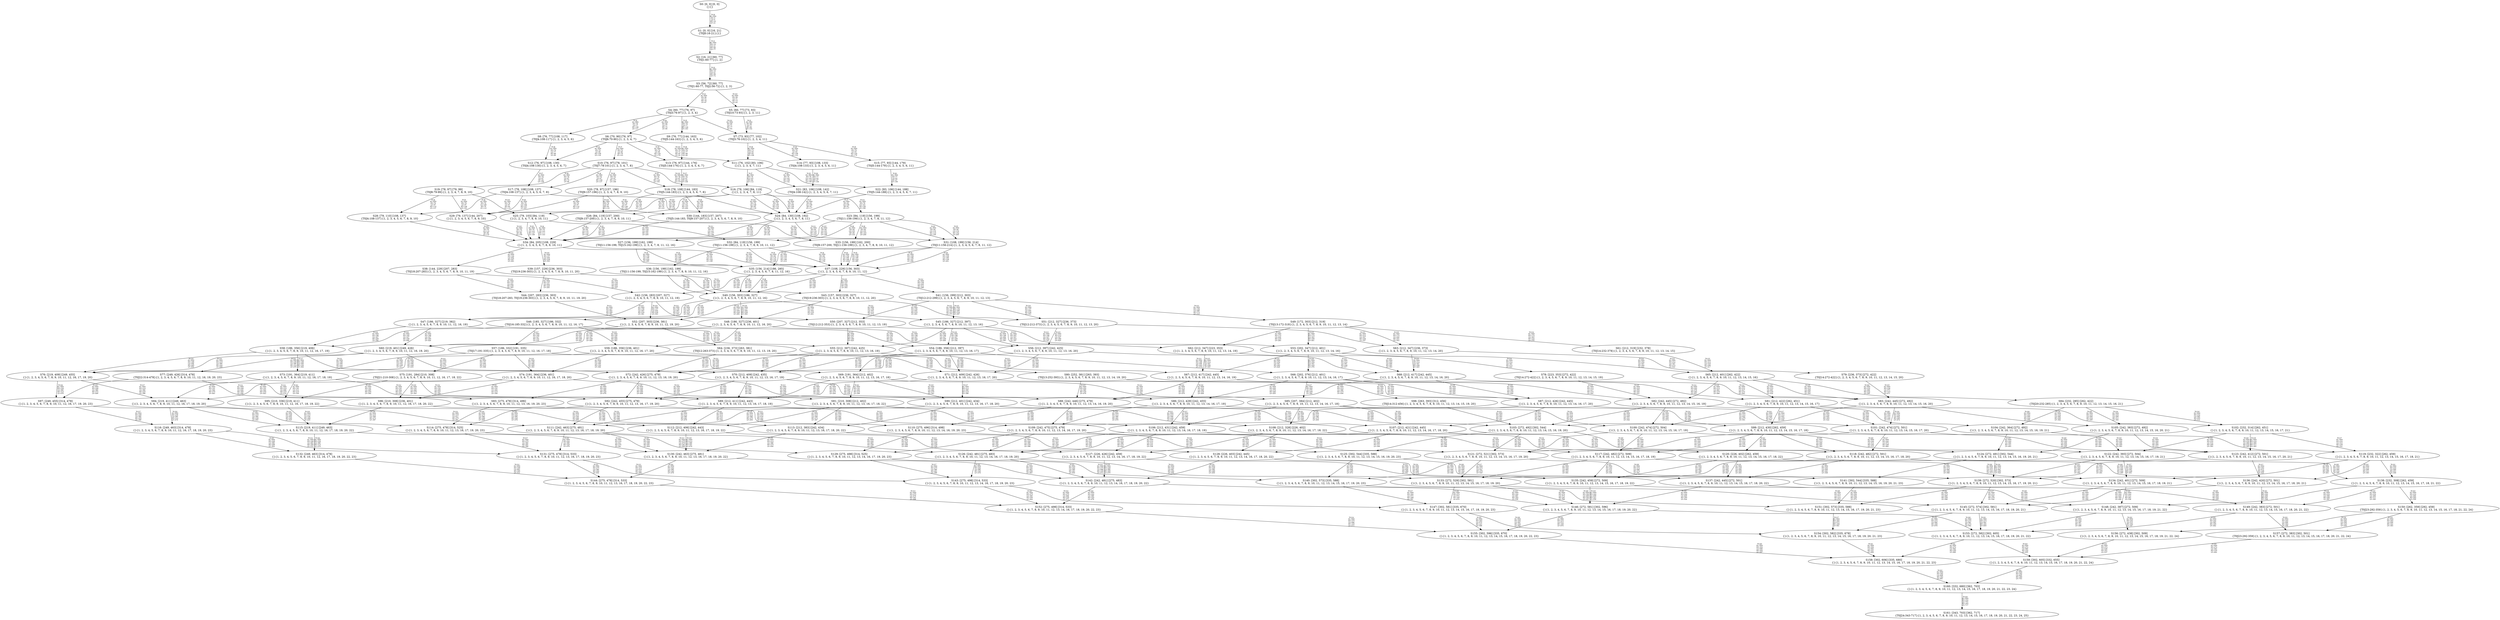 digraph {
	S0[label="S0: [0, 0] [0, 0] \n{}{}"];
	S1[label="S1: [0, 0] [16, 21] \n{T0J0:16-21}{1}"];
	S2[label="S2: [16, 21] [60, 77] \n{T0J1:60-77}{1, 2}"];
	S3[label="S3: [56, 72] [60, 77] \n{T0J1:60-77, T0J2:56-72}{1, 2, 3}"];
	S4[label="S4: [60, 77] [76, 97] \n{T0J3:76-97}{1, 2, 3, 4}"];
	S5[label="S5: [60, 77] [73, 93] \n{T0J10:73-93}{1, 2, 3, 11}"];
	S6[label="S6: [70, 90] [76, 97] \n{T0J6:70-90}{1, 2, 3, 4, 7}"];
	S7[label="S7: [73, 93] [77, 102] \n{T0J3:76-102}{1, 2, 3, 4, 11}"];
	S8[label="S8: [76, 77] [108, 117] \n{T0J4:108-117}{1, 2, 3, 4, 5, 6}"];
	S9[label="S9: [76, 77] [144, 163] \n{T0J5:144-163}{1, 2, 3, 4, 5, 6}"];
	S10[label="S10: [76, 97] [78, 101] \n{T0J7:78-101}{1, 2, 3, 4, 7, 8}"];
	S11[label="S11: [76, 102] [83, 106] \n{}{1, 2, 3, 4, 7, 11}"];
	S12[label="S12: [76, 97] [108, 130] \n{T0J4:108-130}{1, 2, 3, 4, 5, 6, 7}"];
	S13[label="S13: [76, 97] [144, 176] \n{T0J5:144-176}{1, 2, 3, 4, 5, 6, 7}"];
	S14[label="S14: [77, 93] [108, 133] \n{T0J4:108-133}{1, 2, 3, 4, 5, 6, 11}"];
	S15[label="S15: [77, 93] [144, 179] \n{T0J5:144-179}{1, 2, 3, 4, 5, 6, 11}"];
	S16[label="S16: [78, 106] [84, 119] \n{}{1, 2, 3, 4, 7, 8, 11}"];
	S17[label="S17: [78, 108] [108, 137] \n{T0J4:108-137}{1, 2, 3, 4, 5, 6, 7, 8}"];
	S18[label="S18: [78, 108] [144, 183] \n{T0J5:144-183}{1, 2, 3, 4, 5, 6, 7, 8}"];
	S19[label="S19: [78, 97] [79, 99] \n{T0J8:79-99}{1, 2, 3, 4, 7, 8, 9, 10}"];
	S20[label="S20: [78, 97] [157, 196] \n{T0J9:157-196}{1, 2, 3, 4, 7, 8, 9, 10}"];
	S21[label="S21: [83, 106] [108, 142] \n{T0J4:108-142}{1, 2, 3, 4, 5, 6, 7, 11}"];
	S22[label="S22: [83, 106] [144, 188] \n{T0J5:144-188}{1, 2, 3, 4, 5, 6, 7, 11}"];
	S23[label="S23: [84, 119] [156, 199] \n{T0J11:156-199}{1, 2, 3, 4, 7, 8, 11, 12}"];
	S24[label="S24: [84, 130] [108, 192] \n{}{1, 2, 3, 4, 5, 6, 7, 8, 11}"];
	S25[label="S25: [79, 103] [84, 119] \n{}{1, 2, 3, 4, 7, 8, 9, 10, 11}"];
	S26[label="S26: [84, 119] [157, 200] \n{T0J9:157-200}{1, 2, 3, 4, 7, 8, 9, 10, 11}"];
	S27[label="S27: [156, 199] [162, 199] \n{T0J11:156-199, T0J15:162-199}{1, 2, 3, 4, 7, 8, 11, 12, 16}"];
	S28[label="S28: [79, 110] [108, 137] \n{T0J4:108-137}{1, 2, 3, 4, 5, 6, 7, 8, 9, 10}"];
	S29[label="S29: [79, 137] [144, 207] \n{}{1, 2, 3, 4, 5, 6, 7, 8, 9, 10}"];
	S30[label="S30: [144, 183] [157, 207] \n{T0J5:144-183, T0J9:157-207}{1, 2, 3, 4, 5, 6, 7, 8, 9, 10}"];
	S31[label="S31: [108, 199] [156, 214] \n{T0J11:156-214}{1, 2, 3, 4, 5, 6, 7, 8, 11, 12}"];
	S32[label="S32: [84, 119] [156, 199] \n{T0J11:156-199}{1, 2, 3, 4, 7, 8, 9, 10, 11, 12}"];
	S33[label="S33: [156, 199] [162, 200] \n{T0J9:157-200, T0J11:156-199}{1, 2, 3, 4, 7, 8, 9, 10, 11, 12}"];
	S34[label="S34: [84, 205] [108, 229] \n{}{1, 2, 3, 4, 5, 6, 7, 8, 9, 10, 11}"];
	S35[label="S35: [156, 214] [186, 285] \n{}{1, 2, 3, 4, 5, 6, 7, 8, 11, 12, 16}"];
	S36[label="S36: [156, 199] [162, 199] \n{T0J11:156-199, T0J15:162-199}{1, 2, 3, 4, 7, 8, 9, 10, 11, 12, 16}"];
	S37[label="S37: [108, 229] [156, 303] \n{}{1, 2, 3, 4, 5, 6, 7, 8, 9, 10, 11, 12}"];
	S38[label="S38: [144, 229] [207, 283] \n{T0J18:207-283}{1, 2, 3, 4, 5, 6, 7, 8, 9, 10, 11, 19}"];
	S39[label="S39: [157, 229] [236, 303] \n{T0J19:236-303}{1, 2, 3, 4, 5, 6, 7, 8, 9, 10, 11, 20}"];
	S40[label="S40: [156, 303] [186, 327] \n{}{1, 2, 3, 4, 5, 6, 7, 8, 9, 10, 11, 12, 16}"];
	S41[label="S41: [156, 299] [212, 303] \n{T0J12:212-299}{1, 2, 3, 4, 5, 6, 7, 8, 9, 10, 11, 12, 13}"];
	S42[label="S42: [156, 283] [207, 327] \n{}{1, 2, 3, 4, 5, 6, 7, 8, 9, 10, 11, 12, 19}"];
	S43[label="S43: [157, 303] [236, 327] \n{T0J19:236-303}{1, 2, 3, 4, 5, 6, 7, 8, 9, 10, 11, 12, 20}"];
	S44[label="S44: [207, 283] [236, 303] \n{T0J18:207-283, T0J19:236-303}{1, 2, 3, 4, 5, 6, 7, 8, 9, 10, 11, 19, 20}"];
	S45[label="S45: [186, 327] [212, 397] \n{}{1, 2, 3, 4, 5, 6, 7, 8, 9, 10, 11, 12, 13, 16}"];
	S46[label="S46: [185, 327] [186, 332] \n{T0J16:185-332}{1, 2, 3, 4, 5, 6, 7, 8, 9, 10, 11, 12, 16, 17}"];
	S47[label="S47: [186, 327] [219, 382] \n{}{1, 2, 3, 4, 5, 6, 7, 8, 9, 10, 11, 12, 16, 19}"];
	S48[label="S48: [186, 327] [236, 401] \n{}{1, 2, 3, 4, 5, 6, 7, 8, 9, 10, 11, 12, 16, 20}"];
	S49[label="S49: [172, 303] [212, 319] \n{T0J13:172-319}{1, 2, 3, 4, 5, 6, 7, 8, 9, 10, 11, 12, 13, 14}"];
	S50[label="S50: [207, 327] [212, 353] \n{T0J12:212-353}{1, 2, 3, 4, 5, 6, 7, 8, 9, 10, 11, 12, 13, 19}"];
	S51[label="S51: [212, 327] [236, 373] \n{T0J12:212-373}{1, 2, 3, 4, 5, 6, 7, 8, 9, 10, 11, 12, 13, 20}"];
	S52[label="S52: [207, 303] [236, 381] \n{}{1, 2, 3, 4, 5, 6, 7, 8, 9, 10, 11, 12, 19, 20}"];
	S53[label="S53: [202, 347] [212, 401] \n{}{1, 2, 3, 4, 5, 6, 7, 8, 9, 10, 11, 12, 13, 14, 16}"];
	S54[label="S54: [186, 356] [212, 397] \n{}{1, 2, 3, 4, 5, 6, 7, 8, 9, 10, 11, 12, 13, 16, 17}"];
	S55[label="S55: [212, 397] [242, 425] \n{}{1, 2, 3, 4, 5, 6, 7, 8, 9, 10, 11, 12, 13, 16, 19}"];
	S56[label="S56: [212, 397] [242, 425] \n{}{1, 2, 3, 4, 5, 6, 7, 8, 9, 10, 11, 12, 13, 16, 20}"];
	S57[label="S57: [186, 332] [191, 335] \n{T0J17:191-335}{1, 2, 3, 4, 5, 6, 7, 8, 9, 10, 11, 12, 16, 17, 18}"];
	S58[label="S58: [186, 356] [219, 406] \n{}{1, 2, 3, 4, 5, 6, 7, 8, 9, 10, 11, 12, 16, 17, 19}"];
	S59[label="S59: [186, 356] [236, 401] \n{}{1, 2, 3, 4, 5, 6, 7, 8, 9, 10, 11, 12, 16, 17, 20}"];
	S60[label="S60: [219, 401] [249, 426] \n{}{1, 2, 3, 4, 5, 6, 7, 8, 9, 10, 11, 12, 16, 19, 20}"];
	S61[label="S61: [212, 319] [232, 378] \n{T0J14:232-378}{1, 2, 3, 4, 5, 6, 7, 8, 9, 10, 11, 12, 13, 14, 15}"];
	S62[label="S62: [212, 347] [223, 353] \n{}{1, 2, 3, 4, 5, 6, 7, 8, 9, 10, 11, 12, 13, 14, 19}"];
	S63[label="S63: [212, 347] [236, 373] \n{}{1, 2, 3, 4, 5, 6, 7, 8, 9, 10, 11, 12, 13, 14, 20}"];
	S64[label="S64: [236, 373] [263, 381] \n{T0J12:263-373}{1, 2, 3, 4, 5, 6, 7, 8, 9, 10, 11, 12, 13, 19, 20}"];
	S65[label="S65: [212, 401] [262, 422] \n{}{1, 2, 3, 4, 5, 6, 7, 8, 9, 10, 11, 12, 13, 14, 15, 16}"];
	S66[label="S66: [202, 376] [212, 401] \n{}{1, 2, 3, 4, 5, 6, 7, 8, 9, 10, 11, 12, 13, 14, 16, 17}"];
	S67[label="S67: [212, 417] [242, 445] \n{}{1, 2, 3, 4, 5, 6, 7, 8, 9, 10, 11, 12, 13, 14, 16, 19}"];
	S68[label="S68: [212, 417] [242, 445] \n{}{1, 2, 3, 4, 5, 6, 7, 8, 9, 10, 11, 12, 13, 14, 16, 20}"];
	S69[label="S69: [191, 364] [212, 402] \n{}{1, 2, 3, 4, 5, 6, 7, 8, 9, 10, 11, 12, 13, 16, 17, 18}"];
	S70[label="S70: [212, 409] [242, 435] \n{}{1, 2, 3, 4, 5, 6, 7, 8, 9, 10, 11, 12, 13, 16, 17, 19}"];
	S71[label="S71: [212, 409] [242, 426] \n{}{1, 2, 3, 4, 5, 6, 7, 8, 9, 10, 11, 12, 13, 16, 17, 20}"];
	S72[label="S72: [242, 426] [275, 479] \n{}{1, 2, 3, 4, 5, 6, 7, 8, 9, 10, 11, 12, 13, 16, 19, 20}"];
	S73[label="S73: [191, 364] [219, 411] \n{}{1, 2, 3, 4, 5, 6, 7, 8, 9, 10, 11, 12, 16, 17, 18, 19}"];
	S74[label="S74: [191, 364] [236, 401] \n{}{1, 2, 3, 4, 5, 6, 7, 8, 9, 10, 11, 12, 16, 17, 18, 20}"];
	S75[label="S75: [191, 284] [210, 308] \n{T0J21:210-308}{1, 2, 3, 4, 5, 6, 7, 8, 9, 10, 11, 12, 16, 17, 18, 22}"];
	S76[label="S76: [219, 409] [249, 455] \n{}{1, 2, 3, 4, 5, 6, 7, 8, 9, 10, 11, 12, 16, 17, 19, 20}"];
	S77[label="S77: [249, 426] [314, 478] \n{T0J22:314-478}{1, 2, 3, 4, 5, 6, 7, 8, 9, 10, 11, 12, 16, 19, 20, 23}"];
	S78[label="S78: [223, 353] [272, 422] \n{T0J14:272-422}{1, 2, 3, 4, 5, 6, 7, 8, 9, 10, 11, 12, 13, 14, 15, 19}"];
	S79[label="S79: [236, 373] [272, 422] \n{T0J14:272-422}{1, 2, 3, 4, 5, 6, 7, 8, 9, 10, 11, 12, 13, 14, 15, 20}"];
	S80[label="S80: [252, 381] [263, 393] \n{T0J13:252-393}{1, 2, 3, 4, 5, 6, 7, 8, 9, 10, 11, 12, 13, 14, 19, 20}"];
	S81[label="S81: [212, 422] [262, 451] \n{}{1, 2, 3, 4, 5, 6, 7, 8, 9, 10, 11, 12, 13, 14, 15, 16, 17}"];
	S82[label="S82: [242, 445] [272, 492] \n{}{1, 2, 3, 4, 5, 6, 7, 8, 9, 10, 11, 12, 13, 14, 15, 16, 19}"];
	S83[label="S83: [242, 445] [272, 492] \n{}{1, 2, 3, 4, 5, 6, 7, 8, 9, 10, 11, 12, 13, 14, 15, 16, 20}"];
	S84[label="S84: [232, 285] [262, 422] \n{T0J20:232-285}{1, 2, 3, 4, 5, 6, 7, 8, 9, 10, 11, 12, 13, 14, 15, 16, 21}"];
	S85[label="S85: [207, 384] [212, 402] \n{}{1, 2, 3, 4, 5, 6, 7, 8, 9, 10, 11, 12, 13, 14, 16, 17, 18}"];
	S86[label="S86: [212, 429] [242, 455] \n{}{1, 2, 3, 4, 5, 6, 7, 8, 9, 10, 11, 12, 13, 14, 16, 17, 19}"];
	S87[label="S87: [212, 426] [242, 445] \n{}{1, 2, 3, 4, 5, 6, 7, 8, 9, 10, 11, 12, 13, 14, 16, 17, 20}"];
	S88[label="S88: [242, 446] [275, 479] \n{}{1, 2, 3, 4, 5, 6, 7, 8, 9, 10, 11, 12, 13, 14, 16, 19, 20}"];
	S89[label="S89: [212, 411] [242, 443] \n{}{1, 2, 3, 4, 5, 6, 7, 8, 9, 10, 11, 12, 13, 16, 17, 18, 19}"];
	S90[label="S90: [212, 401] [242, 434] \n{}{1, 2, 3, 4, 5, 6, 7, 8, 9, 10, 11, 12, 13, 16, 17, 18, 20}"];
	S91[label="S91: [210, 308] [212, 402] \n{}{1, 2, 3, 4, 5, 6, 7, 8, 9, 10, 11, 12, 13, 16, 17, 18, 22}"];
	S92[label="S92: [242, 455] [275, 479] \n{}{1, 2, 3, 4, 5, 6, 7, 8, 9, 10, 11, 12, 13, 16, 17, 19, 20}"];
	S93[label="S93: [275, 478] [314, 496] \n{}{1, 2, 3, 4, 5, 6, 7, 8, 9, 10, 11, 12, 13, 16, 19, 20, 23}"];
	S94[label="S94: [219, 411] [249, 463] \n{}{1, 2, 3, 4, 5, 6, 7, 8, 9, 10, 11, 12, 16, 17, 18, 19, 20}"];
	S95[label="S95: [210, 336] [219, 411] \n{}{1, 2, 3, 4, 5, 6, 7, 8, 9, 10, 11, 12, 16, 17, 18, 19, 22}"];
	S96[label="S96: [210, 308] [236, 401] \n{}{1, 2, 3, 4, 5, 6, 7, 8, 9, 10, 11, 12, 16, 17, 18, 20, 22}"];
	S97[label="S97: [249, 455] [314, 478] \n{}{1, 2, 3, 4, 5, 6, 7, 8, 9, 10, 11, 12, 16, 17, 19, 20, 23}"];
	S98[label="S98: [263, 393] [312, 456] \n{T0J14:312-456}{1, 2, 3, 4, 5, 6, 7, 8, 9, 10, 11, 12, 13, 14, 15, 19, 20}"];
	S99[label="S99: [212, 430] [262, 459] \n{}{1, 2, 3, 4, 5, 6, 7, 8, 9, 10, 11, 12, 13, 14, 15, 16, 17, 18}"];
	S100[label="S100: [242, 474] [272, 504] \n{}{1, 2, 3, 4, 5, 6, 7, 8, 9, 10, 11, 12, 13, 14, 15, 16, 17, 19}"];
	S101[label="S101: [242, 474] [272, 501] \n{}{1, 2, 3, 4, 5, 6, 7, 8, 9, 10, 11, 12, 13, 14, 15, 16, 17, 20}"];
	S102[label="S102: [232, 314] [262, 451] \n{}{1, 2, 3, 4, 5, 6, 7, 8, 9, 10, 11, 12, 13, 14, 15, 16, 17, 21}"];
	S103[label="S103: [272, 492] [302, 544] \n{}{1, 2, 3, 4, 5, 6, 7, 8, 9, 10, 11, 12, 13, 14, 15, 16, 19, 20}"];
	S104[label="S104: [242, 364] [272, 492] \n{}{1, 2, 3, 4, 5, 6, 7, 8, 9, 10, 11, 12, 13, 14, 15, 16, 19, 21}"];
	S105[label="S105: [242, 383] [272, 492] \n{}{1, 2, 3, 4, 5, 6, 7, 8, 9, 10, 11, 12, 13, 14, 15, 16, 20, 21}"];
	S106[label="S106: [212, 431] [242, 459] \n{}{1, 2, 3, 4, 5, 6, 7, 8, 9, 10, 11, 12, 13, 14, 16, 17, 18, 19}"];
	S107[label="S107: [212, 421] [242, 445] \n{}{1, 2, 3, 4, 5, 6, 7, 8, 9, 10, 11, 12, 13, 14, 16, 17, 18, 20}"];
	S108[label="S108: [212, 328] [226, 402] \n{}{1, 2, 3, 4, 5, 6, 7, 8, 9, 10, 11, 12, 13, 14, 16, 17, 18, 22}"];
	S109[label="S109: [242, 475] [275, 479] \n{}{1, 2, 3, 4, 5, 6, 7, 8, 9, 10, 11, 12, 13, 14, 16, 17, 19, 20}"];
	S110[label="S110: [275, 496] [314, 498] \n{}{1, 2, 3, 4, 5, 6, 7, 8, 9, 10, 11, 12, 13, 14, 16, 19, 20, 23}"];
	S111[label="S111: [242, 463] [275, 481] \n{}{1, 2, 3, 4, 5, 6, 7, 8, 9, 10, 11, 12, 13, 16, 17, 18, 19, 20}"];
	S112[label="S112: [212, 406] [242, 443] \n{}{1, 2, 3, 4, 5, 6, 7, 8, 9, 10, 11, 12, 13, 16, 17, 18, 19, 22}"];
	S113[label="S113: [212, 383] [242, 434] \n{}{1, 2, 3, 4, 5, 6, 7, 8, 9, 10, 11, 12, 13, 16, 17, 18, 20, 22}"];
	S114[label="S114: [275, 478] [314, 525] \n{}{1, 2, 3, 4, 5, 6, 7, 8, 9, 10, 11, 12, 13, 16, 17, 19, 20, 23}"];
	S115[label="S115: [219, 411] [249, 463] \n{}{1, 2, 3, 4, 5, 6, 7, 8, 9, 10, 11, 12, 16, 17, 18, 19, 20, 22}"];
	S116[label="S116: [249, 463] [314, 478] \n{}{1, 2, 3, 4, 5, 6, 7, 8, 9, 10, 11, 12, 16, 17, 18, 19, 20, 23}"];
	S117[label="S117: [242, 482] [272, 509] \n{}{1, 2, 3, 4, 5, 6, 7, 8, 9, 10, 11, 12, 13, 14, 15, 16, 17, 18, 19}"];
	S118[label="S118: [242, 482] [272, 501] \n{}{1, 2, 3, 4, 5, 6, 7, 8, 9, 10, 11, 12, 13, 14, 15, 16, 17, 18, 20}"];
	S119[label="S119: [232, 322] [262, 459] \n{}{1, 2, 3, 4, 5, 6, 7, 8, 9, 10, 11, 12, 13, 14, 15, 16, 17, 18, 21}"];
	S120[label="S120: [226, 402] [262, 459] \n{}{1, 2, 3, 4, 5, 6, 7, 8, 9, 10, 11, 12, 13, 14, 15, 16, 17, 18, 22}"];
	S121[label="S121: [272, 521] [302, 573] \n{}{1, 2, 3, 4, 5, 6, 7, 8, 9, 10, 11, 12, 13, 14, 15, 16, 17, 19, 20}"];
	S122[label="S122: [242, 393] [272, 504] \n{}{1, 2, 3, 4, 5, 6, 7, 8, 9, 10, 11, 12, 13, 14, 15, 16, 17, 19, 21}"];
	S123[label="S123: [242, 412] [272, 501] \n{}{1, 2, 3, 4, 5, 6, 7, 8, 9, 10, 11, 12, 13, 14, 15, 16, 17, 20, 21}"];
	S124[label="S124: [272, 491] [302, 544] \n{}{1, 2, 3, 4, 5, 6, 7, 8, 9, 10, 11, 12, 13, 14, 15, 16, 19, 20, 21}"];
	S125[label="S125: [302, 544] [335, 588] \n{}{1, 2, 3, 4, 5, 6, 7, 8, 9, 10, 11, 12, 13, 14, 15, 16, 19, 20, 23}"];
	S126[label="S126: [242, 481] [275, 483] \n{}{1, 2, 3, 4, 5, 6, 7, 8, 9, 10, 11, 12, 13, 14, 16, 17, 18, 19, 20}"];
	S127[label="S127: [226, 426] [242, 459] \n{}{1, 2, 3, 4, 5, 6, 7, 8, 9, 10, 11, 12, 13, 14, 16, 17, 18, 19, 22}"];
	S128[label="S128: [226, 403] [242, 445] \n{}{1, 2, 3, 4, 5, 6, 7, 8, 9, 10, 11, 12, 13, 14, 16, 17, 18, 20, 22}"];
	S129[label="S129: [275, 498] [314, 525] \n{}{1, 2, 3, 4, 5, 6, 7, 8, 9, 10, 11, 12, 13, 14, 16, 17, 19, 20, 23}"];
	S130[label="S130: [242, 463] [275, 481] \n{}{1, 2, 3, 4, 5, 6, 7, 8, 9, 10, 11, 12, 13, 16, 17, 18, 19, 20, 22}"];
	S131[label="S131: [275, 478] [314, 533] \n{}{1, 2, 3, 4, 5, 6, 7, 8, 9, 10, 11, 12, 13, 16, 17, 18, 19, 20, 23}"];
	S132[label="S132: [249, 463] [314, 478] \n{}{1, 2, 3, 4, 5, 6, 7, 8, 9, 10, 11, 12, 16, 17, 18, 19, 20, 22, 23}"];
	S133[label="S133: [272, 529] [302, 581] \n{}{1, 2, 3, 4, 5, 6, 7, 8, 9, 10, 11, 12, 13, 14, 15, 16, 17, 18, 19, 20}"];
	S134[label="S134: [242, 401] [272, 509] \n{}{1, 2, 3, 4, 5, 6, 7, 8, 9, 10, 11, 12, 13, 14, 15, 16, 17, 18, 19, 21}"];
	S135[label="S135: [242, 459] [272, 509] \n{}{1, 2, 3, 4, 5, 6, 7, 8, 9, 10, 11, 12, 13, 14, 15, 16, 17, 18, 19, 22}"];
	S136[label="S136: [242, 420] [272, 501] \n{}{1, 2, 3, 4, 5, 6, 7, 8, 9, 10, 11, 12, 13, 14, 15, 16, 17, 18, 20, 21}"];
	S137[label="S137: [242, 445] [272, 501] \n{}{1, 2, 3, 4, 5, 6, 7, 8, 9, 10, 11, 12, 13, 14, 15, 16, 17, 18, 20, 22}"];
	S138[label="S138: [232, 308] [262, 459] \n{}{1, 2, 3, 4, 5, 6, 7, 8, 9, 10, 11, 12, 13, 14, 15, 16, 17, 18, 21, 22}"];
	S139[label="S139: [272, 520] [302, 573] \n{}{1, 2, 3, 4, 5, 6, 7, 8, 9, 10, 11, 12, 13, 14, 15, 16, 17, 19, 20, 21}"];
	S140[label="S140: [302, 573] [335, 588] \n{}{1, 2, 3, 4, 5, 6, 7, 8, 9, 10, 11, 12, 13, 14, 15, 16, 17, 19, 20, 23}"];
	S141[label="S141: [302, 544] [335, 588] \n{}{1, 2, 3, 4, 5, 6, 7, 8, 9, 10, 11, 12, 13, 14, 15, 16, 19, 20, 21, 23}"];
	S142[label="S142: [242, 481] [275, 483] \n{}{1, 2, 3, 4, 5, 6, 7, 8, 9, 10, 11, 12, 13, 14, 16, 17, 18, 19, 20, 22}"];
	S143[label="S143: [275, 498] [314, 533] \n{}{1, 2, 3, 4, 5, 6, 7, 8, 9, 10, 11, 12, 13, 14, 16, 17, 18, 19, 20, 23}"];
	S144[label="S144: [275, 478] [314, 533] \n{}{1, 2, 3, 4, 5, 6, 7, 8, 9, 10, 11, 12, 13, 16, 17, 18, 19, 20, 22, 23}"];
	S145[label="S145: [272, 574] [302, 581] \n{}{1, 2, 3, 4, 5, 6, 7, 8, 9, 10, 11, 12, 13, 14, 15, 16, 17, 18, 19, 20, 21}"];
	S146[label="S146: [272, 581] [302, 596] \n{}{1, 2, 3, 4, 5, 6, 7, 8, 9, 10, 11, 12, 13, 14, 15, 16, 17, 18, 19, 20, 22}"];
	S147[label="S147: [302, 581] [335, 670] \n{}{1, 2, 3, 4, 5, 6, 7, 8, 9, 10, 11, 12, 13, 14, 15, 16, 17, 18, 19, 20, 23}"];
	S148[label="S148: [242, 387] [272, 509] \n{}{1, 2, 3, 4, 5, 6, 7, 8, 9, 10, 11, 12, 13, 14, 15, 16, 17, 18, 19, 21, 22}"];
	S149[label="S149: [242, 383] [272, 501] \n{}{1, 2, 3, 4, 5, 6, 7, 8, 9, 10, 11, 12, 13, 14, 15, 16, 17, 18, 20, 21, 22}"];
	S150[label="S150: [262, 359] [292, 459] \n{T0J23:292-359}{1, 2, 3, 4, 5, 6, 7, 8, 9, 10, 11, 12, 13, 14, 15, 16, 17, 18, 21, 22, 24}"];
	S151[label="S151: [302, 573] [335, 588] \n{}{1, 2, 3, 4, 5, 6, 7, 8, 9, 10, 11, 12, 13, 14, 15, 16, 17, 19, 20, 21, 23}"];
	S152[label="S152: [275, 498] [314, 533] \n{}{1, 2, 3, 4, 5, 6, 7, 8, 9, 10, 11, 12, 13, 14, 16, 17, 18, 19, 20, 22, 23}"];
	S153[label="S153: [272, 582] [302, 605] \n{}{1, 2, 3, 4, 5, 6, 7, 8, 9, 10, 11, 12, 13, 14, 15, 16, 17, 18, 19, 20, 21, 22}"];
	S154[label="S154: [302, 582] [335, 678] \n{}{1, 2, 3, 4, 5, 6, 7, 8, 9, 10, 11, 12, 13, 14, 15, 16, 17, 18, 19, 20, 21, 23}"];
	S155[label="S155: [302, 596] [335, 670] \n{}{1, 2, 3, 4, 5, 6, 7, 8, 9, 10, 11, 12, 13, 14, 15, 16, 17, 18, 19, 20, 22, 23}"];
	S156[label="S156: [272, 438] [302, 509] \n{}{1, 2, 3, 4, 5, 6, 7, 8, 9, 10, 11, 12, 13, 14, 15, 16, 17, 18, 19, 21, 22, 24}"];
	S157[label="S157: [272, 383] [302, 501] \n{T0J23:292-359}{1, 2, 3, 4, 5, 6, 7, 8, 9, 10, 11, 12, 13, 14, 15, 16, 17, 18, 20, 21, 22, 24}"];
	S158[label="S158: [302, 606] [335, 680] \n{}{1, 2, 3, 4, 5, 6, 7, 8, 9, 10, 11, 12, 13, 14, 15, 16, 17, 18, 19, 20, 21, 22, 23}"];
	S159[label="S159: [302, 605] [332, 655] \n{}{1, 2, 3, 4, 5, 6, 7, 8, 9, 10, 11, 12, 13, 14, 15, 16, 17, 18, 19, 20, 21, 22, 24}"];
	S160[label="S160: [332, 680] [362, 703] \n{}{1, 2, 3, 4, 5, 6, 7, 8, 9, 10, 11, 12, 13, 14, 15, 16, 17, 18, 19, 20, 21, 22, 23, 24}"];
	S161[label="S161: [343, 703] [362, 717] \n{T0J24:343-717}{1, 2, 3, 4, 5, 6, 7, 8, 9, 10, 11, 12, 13, 14, 15, 16, 17, 18, 19, 20, 21, 22, 23, 24, 25}"];
	S0 -> S1[label="T0 J0\nDL=850\nES=0\nLS=0\nEF=16\nLF=21",fontsize=8];
	S1 -> S2[label="T0 J1\nDL=850\nES=16\nLS=21\nEF=60\nLF=77",fontsize=8];
	S2 -> S3[label="T0 J2\nDL=850\nES=16\nLS=21\nEF=56\nLF=72",fontsize=8];
	S3 -> S4[label="T0 J3\nDL=850\nES=56\nLS=72\nEF=76\nLF=97",fontsize=8];
	S3 -> S5[label="T0 J10\nDL=850\nES=56\nLS=71\nEF=73\nLF=93",fontsize=8];
	S4 -> S8[label="T0 J4\nDL=850\nES=76\nLS=77\nEF=108\nLF=117",fontsize=8];
	S4 -> S9[label="T0 J5\nDL=850\nES=76\nLS=77\nEF=144\nLF=163",fontsize=8];
	S4 -> S6[label="T0 J6\nDL=850\nES=60\nLS=77\nEF=70\nLF=90",fontsize=8];
	S4 -> S7[label="T0 J10\nDL=850\nES=60\nLS=71\nEF=77\nLF=93",fontsize=8];
	S5 -> S7[label="T0 J3\nDL=850\nES=60\nLS=77\nEF=80\nLF=102",fontsize=8];
	S6 -> S12[label="T0 J4\nDL=850\nES=76\nLS=90\nEF=108\nLF=130",fontsize=8];
	S6 -> S13[label="T0 J5\nDL=850\nES=76\nLS=90\nEF=144\nLF=176",fontsize=8];
	S6 -> S10[label="T0 J7\nDL=850\nES=70\nLS=90\nEF=78\nLF=101",fontsize=8];
	S6 -> S11[label="T0 J10\nDL=850\nES=70\nLS=71\nEF=87\nLF=93",fontsize=8];
	S7 -> S14[label="T0 J4\nDL=850\nES=76\nLS=93\nEF=108\nLF=133",fontsize=8];
	S7 -> S15[label="T0 J5\nDL=850\nES=76\nLS=93\nEF=144\nLF=179",fontsize=8];
	S7 -> S11[label="T0 J6\nDL=850\nES=73\nLS=93\nEF=83\nLF=106",fontsize=8];
	S8 -> S12[label="T0 J6\nDL=850\nES=76\nLS=77\nEF=86\nLF=90",fontsize=8];
	S9 -> S13[label="T0 J6\nDL=850\nES=76\nLS=77\nEF=86\nLF=90",fontsize=8];
	S10 -> S17[label="T0 J4\nDL=850\nES=76\nLS=97\nEF=108\nLF=137",fontsize=8];
	S10 -> S18[label="T0 J5\nDL=850\nES=76\nLS=97\nEF=144\nLF=183",fontsize=8];
	S10 -> S19[label="T0 J8\nDL=850\nES=78\nLS=97\nEF=79\nLF=99",fontsize=8];
	S10 -> S20[label="T0 J9\nDL=850\nES=78\nLS=97\nEF=157\nLF=196",fontsize=8];
	S10 -> S16[label="T0 J10\nDL=850\nES=76\nLS=97\nEF=93\nLF=119",fontsize=8];
	S11 -> S21[label="T0 J4\nDL=850\nES=76\nLS=102\nEF=108\nLF=142",fontsize=8];
	S11 -> S22[label="T0 J5\nDL=850\nES=76\nLS=102\nEF=144\nLF=188",fontsize=8];
	S11 -> S16[label="T0 J7\nDL=850\nES=76\nLS=101\nEF=84\nLF=112",fontsize=8];
	S12 -> S17[label="T0 J7\nDL=850\nES=76\nLS=97\nEF=84\nLF=108",fontsize=8];
	S13 -> S18[label="T0 J7\nDL=850\nES=76\nLS=97\nEF=84\nLF=108",fontsize=8];
	S14 -> S21[label="T0 J6\nDL=850\nES=77\nLS=93\nEF=87\nLF=106",fontsize=8];
	S15 -> S22[label="T0 J6\nDL=850\nES=77\nLS=93\nEF=87\nLF=106",fontsize=8];
	S16 -> S24[label="T0 J4\nDL=850\nES=78\nLS=106\nEF=110\nLF=146",fontsize=8];
	S16 -> S24[label="T0 J5\nDL=850\nES=78\nLS=106\nEF=146\nLF=192",fontsize=8];
	S16 -> S25[label="T0 J8\nDL=850\nES=78\nLS=101\nEF=79\nLF=103",fontsize=8];
	S16 -> S26[label="T0 J9\nDL=850\nES=78\nLS=101\nEF=157\nLF=200",fontsize=8];
	S16 -> S23[label="T0 J11\nDL=850\nES=78\nLS=101\nEF=156\nLF=199",fontsize=8];
	S17 -> S28[label="T0 J8\nDL=850\nES=78\nLS=108\nEF=79\nLF=110",fontsize=8];
	S17 -> S29[label="T0 J9\nDL=850\nES=78\nLS=108\nEF=157\nLF=207",fontsize=8];
	S17 -> S24[label="T0 J10\nDL=850\nES=78\nLS=108\nEF=95\nLF=130",fontsize=8];
	S18 -> S29[label="T0 J8\nDL=850\nES=78\nLS=108\nEF=79\nLF=110",fontsize=8];
	S18 -> S30[label="T0 J9\nDL=850\nES=78\nLS=108\nEF=157\nLF=207",fontsize=8];
	S18 -> S24[label="T0 J10\nDL=850\nES=78\nLS=108\nEF=95\nLF=130",fontsize=8];
	S19 -> S28[label="T0 J4\nDL=850\nES=78\nLS=97\nEF=110\nLF=137",fontsize=8];
	S19 -> S29[label="T0 J5\nDL=850\nES=78\nLS=97\nEF=146\nLF=183",fontsize=8];
	S19 -> S25[label="T0 J10\nDL=850\nES=78\nLS=97\nEF=95\nLF=119",fontsize=8];
	S20 -> S29[label="T0 J4\nDL=850\nES=78\nLS=97\nEF=110\nLF=137",fontsize=8];
	S20 -> S30[label="T0 J5\nDL=850\nES=78\nLS=97\nEF=146\nLF=183",fontsize=8];
	S20 -> S26[label="T0 J10\nDL=850\nES=78\nLS=97\nEF=95\nLF=119",fontsize=8];
	S21 -> S24[label="T0 J7\nDL=850\nES=83\nLS=106\nEF=91\nLF=117",fontsize=8];
	S22 -> S24[label="T0 J7\nDL=850\nES=83\nLS=106\nEF=91\nLF=117",fontsize=8];
	S23 -> S31[label="T0 J4\nDL=850\nES=84\nLS=119\nEF=116\nLF=159",fontsize=8];
	S23 -> S31[label="T0 J5\nDL=850\nES=84\nLS=119\nEF=152\nLF=205",fontsize=8];
	S23 -> S32[label="T0 J8\nDL=850\nES=84\nLS=101\nEF=85\nLF=103",fontsize=8];
	S23 -> S33[label="T0 J9\nDL=850\nES=84\nLS=101\nEF=163\nLF=200",fontsize=8];
	S23 -> S27[label="T0 J15\nDL=850\nES=84\nLS=101\nEF=162\nLF=199",fontsize=8];
	S24 -> S34[label="T0 J8\nDL=850\nES=84\nLS=130\nEF=85\nLF=132",fontsize=8];
	S24 -> S34[label="T0 J9\nDL=850\nES=84\nLS=130\nEF=163\nLF=229",fontsize=8];
	S24 -> S31[label="T0 J11\nDL=850\nES=84\nLS=116\nEF=162\nLF=214",fontsize=8];
	S25 -> S34[label="T0 J4\nDL=850\nES=79\nLS=103\nEF=111\nLF=143",fontsize=8];
	S25 -> S34[label="T0 J5\nDL=850\nES=79\nLS=103\nEF=147\nLF=189",fontsize=8];
	S25 -> S32[label="T0 J11\nDL=850\nES=79\nLS=101\nEF=157\nLF=199",fontsize=8];
	S26 -> S34[label="T0 J4\nDL=850\nES=84\nLS=119\nEF=116\nLF=159",fontsize=8];
	S26 -> S34[label="T0 J5\nDL=850\nES=84\nLS=119\nEF=152\nLF=205",fontsize=8];
	S26 -> S33[label="T0 J11\nDL=850\nES=84\nLS=101\nEF=162\nLF=199",fontsize=8];
	S27 -> S35[label="T0 J4\nDL=850\nES=156\nLS=199\nEF=188\nLF=239",fontsize=8];
	S27 -> S35[label="T0 J5\nDL=850\nES=156\nLS=199\nEF=224\nLF=285",fontsize=8];
	S28 -> S34[label="T0 J10\nDL=850\nES=79\nLS=110\nEF=96\nLF=132",fontsize=8];
	S29 -> S34[label="T0 J10\nDL=850\nES=79\nLS=137\nEF=96\nLF=159",fontsize=8];
	S30 -> S34[label="T0 J10\nDL=850\nES=144\nLS=183\nEF=161\nLF=205",fontsize=8];
	S31 -> S37[label="T0 J8\nDL=850\nES=108\nLS=199\nEF=109\nLF=201",fontsize=8];
	S31 -> S37[label="T0 J9\nDL=850\nES=108\nLS=199\nEF=187\nLF=298",fontsize=8];
	S31 -> S35[label="T0 J15\nDL=850\nES=108\nLS=116\nEF=186\nLF=214",fontsize=8];
	S32 -> S37[label="T0 J4\nDL=850\nES=84\nLS=119\nEF=116\nLF=159",fontsize=8];
	S32 -> S37[label="T0 J5\nDL=850\nES=84\nLS=119\nEF=152\nLF=205",fontsize=8];
	S32 -> S36[label="T0 J15\nDL=850\nES=84\nLS=101\nEF=162\nLF=199",fontsize=8];
	S33 -> S37[label="T0 J4\nDL=850\nES=156\nLS=199\nEF=188\nLF=239",fontsize=8];
	S33 -> S37[label="T0 J5\nDL=850\nES=156\nLS=199\nEF=224\nLF=285",fontsize=8];
	S34 -> S37[label="T0 J11\nDL=850\nES=84\nLS=205\nEF=162\nLF=303",fontsize=8];
	S34 -> S38[label="T0 J18\nDL=850\nES=144\nLS=204\nEF=207\nLF=283",fontsize=8];
	S34 -> S39[label="T0 J19\nDL=850\nES=157\nLS=204\nEF=236\nLF=303",fontsize=8];
	S35 -> S40[label="T0 J8\nDL=850\nES=156\nLS=214\nEF=157\nLF=216",fontsize=8];
	S35 -> S40[label="T0 J9\nDL=850\nES=156\nLS=214\nEF=235\nLF=313",fontsize=8];
	S36 -> S40[label="T0 J4\nDL=850\nES=156\nLS=199\nEF=188\nLF=239",fontsize=8];
	S36 -> S40[label="T0 J5\nDL=850\nES=156\nLS=199\nEF=224\nLF=285",fontsize=8];
	S37 -> S41[label="T0 J12\nDL=850\nES=156\nLS=229\nEF=212\nLF=299",fontsize=8];
	S37 -> S40[label="T0 J15\nDL=850\nES=108\nLS=229\nEF=186\nLF=327",fontsize=8];
	S37 -> S42[label="T0 J18\nDL=850\nES=144\nLS=204\nEF=207\nLF=283",fontsize=8];
	S37 -> S43[label="T0 J19\nDL=850\nES=157\nLS=204\nEF=236\nLF=303",fontsize=8];
	S38 -> S42[label="T0 J11\nDL=850\nES=144\nLS=229\nEF=222\nLF=327",fontsize=8];
	S38 -> S44[label="T0 J19\nDL=850\nES=157\nLS=204\nEF=236\nLF=303",fontsize=8];
	S39 -> S43[label="T0 J11\nDL=850\nES=157\nLS=229\nEF=235\nLF=327",fontsize=8];
	S39 -> S44[label="T0 J18\nDL=850\nES=157\nLS=204\nEF=220\nLF=283",fontsize=8];
	S40 -> S45[label="T0 J12\nDL=850\nES=156\nLS=303\nEF=212\nLF=373",fontsize=8];
	S40 -> S46[label="T0 J16\nDL=850\nES=162\nLS=303\nEF=185\nLF=332",fontsize=8];
	S40 -> S47[label="T0 J18\nDL=850\nES=156\nLS=303\nEF=219\nLF=382",fontsize=8];
	S40 -> S48[label="T0 J19\nDL=850\nES=157\nLS=284\nEF=236\nLF=383",fontsize=8];
	S41 -> S49[label="T0 J13\nDL=850\nES=156\nLS=299\nEF=172\nLF=319",fontsize=8];
	S41 -> S45[label="T0 J15\nDL=850\nES=156\nLS=299\nEF=234\nLF=397",fontsize=8];
	S41 -> S50[label="T0 J18\nDL=850\nES=156\nLS=204\nEF=219\nLF=283",fontsize=8];
	S41 -> S51[label="T0 J19\nDL=850\nES=157\nLS=204\nEF=236\nLF=303",fontsize=8];
	S42 -> S50[label="T0 J12\nDL=850\nES=156\nLS=283\nEF=212\nLF=353",fontsize=8];
	S42 -> S47[label="T0 J15\nDL=850\nES=156\nLS=283\nEF=234\nLF=381",fontsize=8];
	S42 -> S52[label="T0 J19\nDL=850\nES=157\nLS=204\nEF=236\nLF=303",fontsize=8];
	S43 -> S51[label="T0 J12\nDL=850\nES=157\nLS=303\nEF=213\nLF=373",fontsize=8];
	S43 -> S48[label="T0 J15\nDL=850\nES=157\nLS=303\nEF=235\nLF=401",fontsize=8];
	S43 -> S52[label="T0 J18\nDL=850\nES=157\nLS=204\nEF=220\nLF=283",fontsize=8];
	S44 -> S52[label="T0 J11\nDL=850\nES=207\nLS=283\nEF=285\nLF=381",fontsize=8];
	S45 -> S53[label="T0 J13\nDL=850\nES=186\nLS=327\nEF=202\nLF=347",fontsize=8];
	S45 -> S54[label="T0 J16\nDL=850\nES=186\nLS=327\nEF=209\nLF=356",fontsize=8];
	S45 -> S55[label="T0 J18\nDL=850\nES=186\nLS=327\nEF=249\nLF=406",fontsize=8];
	S45 -> S56[label="T0 J19\nDL=850\nES=186\nLS=284\nEF=265\nLF=383",fontsize=8];
	S46 -> S54[label="T0 J12\nDL=850\nES=185\nLS=327\nEF=241\nLF=397",fontsize=8];
	S46 -> S57[label="T0 J17\nDL=850\nES=185\nLS=327\nEF=191\nLF=335",fontsize=8];
	S46 -> S58[label="T0 J18\nDL=850\nES=185\nLS=327\nEF=248\nLF=406",fontsize=8];
	S46 -> S59[label="T0 J19\nDL=850\nES=185\nLS=284\nEF=264\nLF=383",fontsize=8];
	S47 -> S55[label="T0 J12\nDL=850\nES=186\nLS=327\nEF=242\nLF=397",fontsize=8];
	S47 -> S58[label="T0 J16\nDL=850\nES=186\nLS=327\nEF=209\nLF=356",fontsize=8];
	S47 -> S60[label="T0 J19\nDL=850\nES=186\nLS=327\nEF=265\nLF=426",fontsize=8];
	S48 -> S56[label="T0 J12\nDL=850\nES=186\nLS=327\nEF=242\nLF=397",fontsize=8];
	S48 -> S59[label="T0 J16\nDL=850\nES=186\nLS=327\nEF=209\nLF=356",fontsize=8];
	S48 -> S60[label="T0 J18\nDL=850\nES=186\nLS=327\nEF=249\nLF=406",fontsize=8];
	S49 -> S61[label="T0 J14\nDL=850\nES=172\nLS=303\nEF=232\nLF=378",fontsize=8];
	S49 -> S53[label="T0 J15\nDL=850\nES=172\nLS=303\nEF=250\nLF=401",fontsize=8];
	S49 -> S62[label="T0 J18\nDL=850\nES=172\nLS=204\nEF=235\nLF=283",fontsize=8];
	S49 -> S63[label="T0 J19\nDL=850\nES=172\nLS=204\nEF=251\nLF=303",fontsize=8];
	S50 -> S62[label="T0 J13\nDL=850\nES=207\nLS=327\nEF=223\nLF=347",fontsize=8];
	S50 -> S55[label="T0 J15\nDL=850\nES=207\nLS=327\nEF=285\nLF=425",fontsize=8];
	S51 -> S63[label="T0 J13\nDL=850\nES=212\nLS=327\nEF=228\nLF=347",fontsize=8];
	S51 -> S56[label="T0 J15\nDL=850\nES=212\nLS=327\nEF=290\nLF=425",fontsize=8];
	S52 -> S64[label="T0 J12\nDL=850\nES=207\nLS=303\nEF=263\nLF=373",fontsize=8];
	S52 -> S60[label="T0 J15\nDL=850\nES=207\nLS=303\nEF=285\nLF=401",fontsize=8];
	S53 -> S65[label="T0 J14\nDL=850\nES=202\nLS=347\nEF=262\nLF=422",fontsize=8];
	S53 -> S66[label="T0 J16\nDL=850\nES=202\nLS=347\nEF=225\nLF=376",fontsize=8];
	S53 -> S67[label="T0 J18\nDL=850\nES=202\nLS=347\nEF=265\nLF=426",fontsize=8];
	S53 -> S68[label="T0 J19\nDL=850\nES=202\nLS=284\nEF=281\nLF=383",fontsize=8];
	S54 -> S66[label="T0 J13\nDL=850\nES=186\nLS=356\nEF=202\nLF=376",fontsize=8];
	S54 -> S69[label="T0 J17\nDL=850\nES=186\nLS=356\nEF=192\nLF=364",fontsize=8];
	S54 -> S70[label="T0 J18\nDL=850\nES=186\nLS=356\nEF=249\nLF=435",fontsize=8];
	S54 -> S71[label="T0 J19\nDL=850\nES=186\nLS=284\nEF=265\nLF=383",fontsize=8];
	S55 -> S67[label="T0 J13\nDL=850\nES=212\nLS=397\nEF=228\nLF=417",fontsize=8];
	S55 -> S70[label="T0 J16\nDL=850\nES=212\nLS=380\nEF=235\nLF=409",fontsize=8];
	S55 -> S72[label="T0 J19\nDL=850\nES=212\nLS=380\nEF=291\nLF=479",fontsize=8];
	S56 -> S68[label="T0 J13\nDL=850\nES=212\nLS=397\nEF=228\nLF=417",fontsize=8];
	S56 -> S71[label="T0 J16\nDL=850\nES=212\nLS=380\nEF=235\nLF=409",fontsize=8];
	S56 -> S72[label="T0 J18\nDL=850\nES=212\nLS=380\nEF=275\nLF=459",fontsize=8];
	S57 -> S69[label="T0 J12\nDL=850\nES=186\nLS=332\nEF=242\nLF=402",fontsize=8];
	S57 -> S73[label="T0 J18\nDL=850\nES=186\nLS=332\nEF=249\nLF=411",fontsize=8];
	S57 -> S74[label="T0 J19\nDL=850\nES=186\nLS=284\nEF=265\nLF=383",fontsize=8];
	S57 -> S75[label="T0 J21\nDL=850\nES=191\nLS=284\nEF=210\nLF=308",fontsize=8];
	S58 -> S70[label="T0 J12\nDL=850\nES=186\nLS=356\nEF=242\nLF=426",fontsize=8];
	S58 -> S73[label="T0 J17\nDL=850\nES=186\nLS=356\nEF=192\nLF=364",fontsize=8];
	S58 -> S76[label="T0 J19\nDL=850\nES=186\nLS=356\nEF=265\nLF=455",fontsize=8];
	S59 -> S71[label="T0 J12\nDL=850\nES=186\nLS=356\nEF=242\nLF=426",fontsize=8];
	S59 -> S74[label="T0 J17\nDL=850\nES=186\nLS=356\nEF=192\nLF=364",fontsize=8];
	S59 -> S76[label="T0 J18\nDL=850\nES=186\nLS=356\nEF=249\nLF=435",fontsize=8];
	S60 -> S72[label="T0 J12\nDL=850\nES=219\nLS=401\nEF=275\nLF=471",fontsize=8];
	S60 -> S76[label="T0 J16\nDL=850\nES=219\nLS=380\nEF=242\nLF=409",fontsize=8];
	S60 -> S77[label="T0 J22\nDL=850\nES=236\nLS=380\nEF=314\nLF=478",fontsize=8];
	S61 -> S65[label="T0 J15\nDL=850\nES=212\nLS=319\nEF=290\nLF=417",fontsize=8];
	S62 -> S78[label="T0 J14\nDL=850\nES=212\nLS=347\nEF=272\nLF=422",fontsize=8];
	S62 -> S67[label="T0 J15\nDL=850\nES=212\nLS=347\nEF=290\nLF=445",fontsize=8];
	S63 -> S79[label="T0 J14\nDL=850\nES=212\nLS=347\nEF=272\nLF=422",fontsize=8];
	S63 -> S68[label="T0 J15\nDL=850\nES=212\nLS=347\nEF=290\nLF=445",fontsize=8];
	S64 -> S80[label="T0 J13\nDL=850\nES=236\nLS=373\nEF=252\nLF=393",fontsize=8];
	S64 -> S72[label="T0 J15\nDL=850\nES=236\nLS=373\nEF=314\nLF=471",fontsize=8];
	S65 -> S81[label="T0 J16\nDL=850\nES=212\nLS=401\nEF=235\nLF=430",fontsize=8];
	S65 -> S82[label="T0 J18\nDL=850\nES=212\nLS=401\nEF=275\nLF=480",fontsize=8];
	S65 -> S83[label="T0 J19\nDL=850\nES=212\nLS=284\nEF=291\nLF=383",fontsize=8];
	S65 -> S84[label="T0 J20\nDL=850\nES=232\nLS=284\nEF=232\nLF=285",fontsize=8];
	S66 -> S81[label="T0 J14\nDL=850\nES=202\nLS=376\nEF=262\nLF=451",fontsize=8];
	S66 -> S85[label="T0 J17\nDL=850\nES=202\nLS=376\nEF=208\nLF=384",fontsize=8];
	S66 -> S86[label="T0 J18\nDL=850\nES=202\nLS=376\nEF=265\nLF=455",fontsize=8];
	S66 -> S87[label="T0 J19\nDL=850\nES=202\nLS=284\nEF=281\nLF=383",fontsize=8];
	S67 -> S82[label="T0 J14\nDL=850\nES=212\nLS=417\nEF=272\nLF=492",fontsize=8];
	S67 -> S86[label="T0 J16\nDL=850\nES=212\nLS=380\nEF=235\nLF=409",fontsize=8];
	S67 -> S88[label="T0 J19\nDL=850\nES=212\nLS=380\nEF=291\nLF=479",fontsize=8];
	S68 -> S83[label="T0 J14\nDL=850\nES=212\nLS=417\nEF=272\nLF=492",fontsize=8];
	S68 -> S87[label="T0 J16\nDL=850\nES=212\nLS=380\nEF=235\nLF=409",fontsize=8];
	S68 -> S88[label="T0 J18\nDL=850\nES=212\nLS=380\nEF=275\nLF=459",fontsize=8];
	S69 -> S85[label="T0 J13\nDL=850\nES=191\nLS=364\nEF=207\nLF=384",fontsize=8];
	S69 -> S89[label="T0 J18\nDL=850\nES=191\nLS=364\nEF=254\nLF=443",fontsize=8];
	S69 -> S90[label="T0 J19\nDL=850\nES=191\nLS=284\nEF=270\nLF=383",fontsize=8];
	S69 -> S91[label="T0 J21\nDL=850\nES=191\nLS=284\nEF=210\nLF=308",fontsize=8];
	S70 -> S86[label="T0 J13\nDL=850\nES=212\nLS=409\nEF=228\nLF=429",fontsize=8];
	S70 -> S89[label="T0 J17\nDL=850\nES=212\nLS=380\nEF=218\nLF=388",fontsize=8];
	S70 -> S92[label="T0 J19\nDL=850\nES=212\nLS=380\nEF=291\nLF=479",fontsize=8];
	S71 -> S87[label="T0 J13\nDL=850\nES=212\nLS=409\nEF=228\nLF=429",fontsize=8];
	S71 -> S90[label="T0 J17\nDL=850\nES=212\nLS=380\nEF=218\nLF=388",fontsize=8];
	S71 -> S92[label="T0 J18\nDL=850\nES=212\nLS=380\nEF=275\nLF=459",fontsize=8];
	S72 -> S88[label="T0 J13\nDL=850\nES=242\nLS=426\nEF=258\nLF=446",fontsize=8];
	S72 -> S92[label="T0 J16\nDL=850\nES=242\nLS=380\nEF=265\nLF=409",fontsize=8];
	S72 -> S93[label="T0 J22\nDL=850\nES=242\nLS=380\nEF=320\nLF=478",fontsize=8];
	S73 -> S89[label="T0 J12\nDL=850\nES=191\nLS=364\nEF=247\nLF=434",fontsize=8];
	S73 -> S94[label="T0 J19\nDL=850\nES=191\nLS=364\nEF=270\nLF=463",fontsize=8];
	S73 -> S95[label="T0 J21\nDL=850\nES=191\nLS=312\nEF=210\nLF=336",fontsize=8];
	S74 -> S90[label="T0 J12\nDL=850\nES=191\nLS=364\nEF=247\nLF=434",fontsize=8];
	S74 -> S94[label="T0 J18\nDL=850\nES=191\nLS=364\nEF=254\nLF=443",fontsize=8];
	S74 -> S96[label="T0 J21\nDL=850\nES=191\nLS=284\nEF=210\nLF=308",fontsize=8];
	S75 -> S91[label="T0 J12\nDL=850\nES=191\nLS=285\nEF=247\nLF=355",fontsize=8];
	S75 -> S95[label="T0 J18\nDL=850\nES=191\nLS=285\nEF=254\nLF=364",fontsize=8];
	S75 -> S96[label="T0 J19\nDL=850\nES=191\nLS=284\nEF=270\nLF=383",fontsize=8];
	S76 -> S92[label="T0 J12\nDL=850\nES=219\nLS=409\nEF=275\nLF=479",fontsize=8];
	S76 -> S94[label="T0 J17\nDL=850\nES=219\nLS=380\nEF=225\nLF=388",fontsize=8];
	S76 -> S97[label="T0 J22\nDL=850\nES=236\nLS=380\nEF=314\nLF=478",fontsize=8];
	S77 -> S93[label="T0 J12\nDL=850\nES=249\nLS=426\nEF=305\nLF=496",fontsize=8];
	S77 -> S97[label="T0 J16\nDL=850\nES=249\nLS=380\nEF=272\nLF=409",fontsize=8];
	S78 -> S82[label="T0 J15\nDL=850\nES=223\nLS=353\nEF=301\nLF=451",fontsize=8];
	S79 -> S83[label="T0 J15\nDL=850\nES=236\nLS=373\nEF=314\nLF=471",fontsize=8];
	S80 -> S98[label="T0 J14\nDL=850\nES=252\nLS=381\nEF=312\nLF=456",fontsize=8];
	S80 -> S88[label="T0 J15\nDL=850\nES=252\nLS=380\nEF=330\nLF=478",fontsize=8];
	S81 -> S99[label="T0 J17\nDL=850\nES=212\nLS=422\nEF=218\nLF=430",fontsize=8];
	S81 -> S100[label="T0 J18\nDL=850\nES=212\nLS=422\nEF=275\nLF=501",fontsize=8];
	S81 -> S101[label="T0 J19\nDL=850\nES=212\nLS=284\nEF=291\nLF=383",fontsize=8];
	S81 -> S102[label="T0 J20\nDL=850\nES=232\nLS=284\nEF=232\nLF=285",fontsize=8];
	S82 -> S100[label="T0 J16\nDL=850\nES=242\nLS=445\nEF=265\nLF=474",fontsize=8];
	S82 -> S103[label="T0 J19\nDL=850\nES=242\nLS=445\nEF=321\nLF=544",fontsize=8];
	S82 -> S104[label="T0 J20\nDL=850\nES=242\nLS=312\nEF=242\nLF=313",fontsize=8];
	S83 -> S101[label="T0 J16\nDL=850\nES=242\nLS=445\nEF=265\nLF=474",fontsize=8];
	S83 -> S103[label="T0 J18\nDL=850\nES=242\nLS=445\nEF=305\nLF=524",fontsize=8];
	S83 -> S105[label="T0 J20\nDL=850\nES=242\nLS=284\nEF=242\nLF=285",fontsize=8];
	S84 -> S102[label="T0 J16\nDL=850\nES=232\nLS=285\nEF=255\nLF=314",fontsize=8];
	S84 -> S104[label="T0 J18\nDL=850\nES=232\nLS=285\nEF=295\nLF=364",fontsize=8];
	S84 -> S105[label="T0 J19\nDL=850\nES=232\nLS=284\nEF=311\nLF=383",fontsize=8];
	S85 -> S99[label="T0 J14\nDL=850\nES=207\nLS=384\nEF=267\nLF=459",fontsize=8];
	S85 -> S106[label="T0 J18\nDL=850\nES=207\nLS=380\nEF=270\nLF=459",fontsize=8];
	S85 -> S107[label="T0 J19\nDL=850\nES=207\nLS=284\nEF=286\nLF=383",fontsize=8];
	S85 -> S108[label="T0 J21\nDL=850\nES=207\nLS=284\nEF=226\nLF=308",fontsize=8];
	S86 -> S100[label="T0 J14\nDL=850\nES=212\nLS=429\nEF=272\nLF=504",fontsize=8];
	S86 -> S106[label="T0 J17\nDL=850\nES=212\nLS=380\nEF=218\nLF=388",fontsize=8];
	S86 -> S109[label="T0 J19\nDL=850\nES=212\nLS=380\nEF=291\nLF=479",fontsize=8];
	S87 -> S101[label="T0 J14\nDL=850\nES=212\nLS=426\nEF=272\nLF=501",fontsize=8];
	S87 -> S107[label="T0 J17\nDL=850\nES=212\nLS=380\nEF=218\nLF=388",fontsize=8];
	S87 -> S109[label="T0 J18\nDL=850\nES=212\nLS=380\nEF=275\nLF=459",fontsize=8];
	S88 -> S103[label="T0 J14\nDL=850\nES=242\nLS=446\nEF=302\nLF=521",fontsize=8];
	S88 -> S109[label="T0 J16\nDL=850\nES=242\nLS=380\nEF=265\nLF=409",fontsize=8];
	S88 -> S110[label="T0 J22\nDL=850\nES=242\nLS=380\nEF=320\nLF=478",fontsize=8];
	S89 -> S106[label="T0 J13\nDL=850\nES=212\nLS=411\nEF=228\nLF=431",fontsize=8];
	S89 -> S111[label="T0 J19\nDL=850\nES=212\nLS=380\nEF=291\nLF=479",fontsize=8];
	S89 -> S112[label="T0 J21\nDL=850\nES=212\nLS=312\nEF=231\nLF=336",fontsize=8];
	S90 -> S107[label="T0 J13\nDL=850\nES=212\nLS=401\nEF=228\nLF=421",fontsize=8];
	S90 -> S111[label="T0 J18\nDL=850\nES=212\nLS=380\nEF=275\nLF=459",fontsize=8];
	S90 -> S113[label="T0 J21\nDL=850\nES=212\nLS=284\nEF=231\nLF=308",fontsize=8];
	S91 -> S108[label="T0 J13\nDL=850\nES=210\nLS=308\nEF=226\nLF=328",fontsize=8];
	S91 -> S112[label="T0 J18\nDL=850\nES=210\nLS=308\nEF=273\nLF=387",fontsize=8];
	S91 -> S113[label="T0 J19\nDL=850\nES=210\nLS=284\nEF=289\nLF=383",fontsize=8];
	S92 -> S109[label="T0 J13\nDL=850\nES=242\nLS=455\nEF=258\nLF=475",fontsize=8];
	S92 -> S111[label="T0 J17\nDL=850\nES=242\nLS=380\nEF=248\nLF=388",fontsize=8];
	S92 -> S114[label="T0 J22\nDL=850\nES=242\nLS=380\nEF=320\nLF=478",fontsize=8];
	S93 -> S110[label="T0 J13\nDL=850\nES=275\nLS=478\nEF=291\nLF=498",fontsize=8];
	S93 -> S114[label="T0 J16\nDL=850\nES=275\nLS=380\nEF=298\nLF=409",fontsize=8];
	S94 -> S111[label="T0 J12\nDL=850\nES=219\nLS=411\nEF=275\nLF=481",fontsize=8];
	S94 -> S115[label="T0 J21\nDL=850\nES=219\nLS=380\nEF=238\nLF=404",fontsize=8];
	S94 -> S116[label="T0 J22\nDL=850\nES=236\nLS=380\nEF=314\nLF=478",fontsize=8];
	S95 -> S112[label="T0 J12\nDL=850\nES=210\nLS=336\nEF=266\nLF=406",fontsize=8];
	S95 -> S115[label="T0 J19\nDL=850\nES=210\nLS=336\nEF=289\nLF=435",fontsize=8];
	S96 -> S113[label="T0 J12\nDL=850\nES=210\nLS=308\nEF=266\nLF=378",fontsize=8];
	S96 -> S115[label="T0 J18\nDL=850\nES=210\nLS=308\nEF=273\nLF=387",fontsize=8];
	S97 -> S114[label="T0 J12\nDL=850\nES=249\nLS=455\nEF=305\nLF=525",fontsize=8];
	S97 -> S116[label="T0 J17\nDL=850\nES=249\nLS=380\nEF=255\nLF=388",fontsize=8];
	S98 -> S103[label="T0 J15\nDL=850\nES=263\nLS=393\nEF=341\nLF=491",fontsize=8];
	S99 -> S117[label="T0 J18\nDL=850\nES=212\nLS=430\nEF=275\nLF=509",fontsize=8];
	S99 -> S118[label="T0 J19\nDL=850\nES=212\nLS=284\nEF=291\nLF=383",fontsize=8];
	S99 -> S119[label="T0 J20\nDL=850\nES=232\nLS=284\nEF=232\nLF=285",fontsize=8];
	S99 -> S120[label="T0 J21\nDL=850\nES=212\nLS=284\nEF=231\nLF=308",fontsize=8];
	S100 -> S117[label="T0 J17\nDL=850\nES=242\nLS=474\nEF=248\nLF=482",fontsize=8];
	S100 -> S121[label="T0 J19\nDL=850\nES=242\nLS=474\nEF=321\nLF=573",fontsize=8];
	S100 -> S122[label="T0 J20\nDL=850\nES=242\nLS=312\nEF=242\nLF=313",fontsize=8];
	S101 -> S118[label="T0 J17\nDL=850\nES=242\nLS=474\nEF=248\nLF=482",fontsize=8];
	S101 -> S121[label="T0 J18\nDL=850\nES=242\nLS=474\nEF=305\nLF=553",fontsize=8];
	S101 -> S123[label="T0 J20\nDL=850\nES=242\nLS=284\nEF=242\nLF=285",fontsize=8];
	S102 -> S119[label="T0 J17\nDL=850\nES=232\nLS=314\nEF=238\nLF=322",fontsize=8];
	S102 -> S122[label="T0 J18\nDL=850\nES=232\nLS=314\nEF=295\nLF=393",fontsize=8];
	S102 -> S123[label="T0 J19\nDL=850\nES=232\nLS=284\nEF=311\nLF=383",fontsize=8];
	S103 -> S121[label="T0 J16\nDL=850\nES=272\nLS=492\nEF=295\nLF=521",fontsize=8];
	S103 -> S124[label="T0 J20\nDL=850\nES=272\nLS=490\nEF=272\nLF=491",fontsize=8];
	S103 -> S125[label="T0 J22\nDL=850\nES=272\nLS=490\nEF=350\nLF=588",fontsize=8];
	S104 -> S122[label="T0 J16\nDL=850\nES=242\nLS=364\nEF=265\nLF=393",fontsize=8];
	S104 -> S124[label="T0 J19\nDL=850\nES=242\nLS=364\nEF=321\nLF=463",fontsize=8];
	S105 -> S123[label="T0 J16\nDL=850\nES=242\nLS=383\nEF=265\nLF=412",fontsize=8];
	S105 -> S124[label="T0 J18\nDL=850\nES=242\nLS=383\nEF=305\nLF=462",fontsize=8];
	S106 -> S117[label="T0 J14\nDL=850\nES=212\nLS=431\nEF=272\nLF=506",fontsize=8];
	S106 -> S126[label="T0 J19\nDL=850\nES=212\nLS=380\nEF=291\nLF=479",fontsize=8];
	S106 -> S127[label="T0 J21\nDL=850\nES=212\nLS=312\nEF=231\nLF=336",fontsize=8];
	S107 -> S118[label="T0 J14\nDL=850\nES=212\nLS=421\nEF=272\nLF=496",fontsize=8];
	S107 -> S126[label="T0 J18\nDL=850\nES=212\nLS=380\nEF=275\nLF=459",fontsize=8];
	S107 -> S128[label="T0 J21\nDL=850\nES=212\nLS=284\nEF=231\nLF=308",fontsize=8];
	S108 -> S120[label="T0 J14\nDL=850\nES=212\nLS=328\nEF=272\nLF=403",fontsize=8];
	S108 -> S127[label="T0 J18\nDL=850\nES=212\nLS=328\nEF=275\nLF=407",fontsize=8];
	S108 -> S128[label="T0 J19\nDL=850\nES=212\nLS=284\nEF=291\nLF=383",fontsize=8];
	S109 -> S121[label="T0 J14\nDL=850\nES=242\nLS=475\nEF=302\nLF=550",fontsize=8];
	S109 -> S126[label="T0 J17\nDL=850\nES=242\nLS=380\nEF=248\nLF=388",fontsize=8];
	S109 -> S129[label="T0 J22\nDL=850\nES=242\nLS=380\nEF=320\nLF=478",fontsize=8];
	S110 -> S125[label="T0 J14\nDL=850\nES=275\nLS=496\nEF=335\nLF=571",fontsize=8];
	S110 -> S129[label="T0 J16\nDL=850\nES=275\nLS=380\nEF=298\nLF=409",fontsize=8];
	S111 -> S126[label="T0 J13\nDL=850\nES=242\nLS=463\nEF=258\nLF=483",fontsize=8];
	S111 -> S130[label="T0 J21\nDL=850\nES=242\nLS=380\nEF=261\nLF=404",fontsize=8];
	S111 -> S131[label="T0 J22\nDL=850\nES=242\nLS=380\nEF=320\nLF=478",fontsize=8];
	S112 -> S127[label="T0 J13\nDL=850\nES=212\nLS=406\nEF=228\nLF=426",fontsize=8];
	S112 -> S130[label="T0 J19\nDL=850\nES=212\nLS=380\nEF=291\nLF=479",fontsize=8];
	S113 -> S128[label="T0 J13\nDL=850\nES=212\nLS=383\nEF=228\nLF=403",fontsize=8];
	S113 -> S130[label="T0 J18\nDL=850\nES=212\nLS=380\nEF=275\nLF=459",fontsize=8];
	S114 -> S129[label="T0 J13\nDL=850\nES=275\nLS=478\nEF=291\nLF=498",fontsize=8];
	S114 -> S131[label="T0 J17\nDL=850\nES=275\nLS=380\nEF=281\nLF=388",fontsize=8];
	S115 -> S130[label="T0 J12\nDL=850\nES=219\nLS=411\nEF=275\nLF=481",fontsize=8];
	S115 -> S132[label="T0 J22\nDL=850\nES=236\nLS=380\nEF=314\nLF=478",fontsize=8];
	S116 -> S131[label="T0 J12\nDL=850\nES=249\nLS=463\nEF=305\nLF=533",fontsize=8];
	S116 -> S132[label="T0 J21\nDL=850\nES=249\nLS=380\nEF=268\nLF=404",fontsize=8];
	S117 -> S133[label="T0 J19\nDL=850\nES=242\nLS=482\nEF=321\nLF=581",fontsize=8];
	S117 -> S134[label="T0 J20\nDL=850\nES=242\nLS=312\nEF=242\nLF=313",fontsize=8];
	S117 -> S135[label="T0 J21\nDL=850\nES=242\nLS=312\nEF=261\nLF=336",fontsize=8];
	S118 -> S133[label="T0 J18\nDL=850\nES=242\nLS=482\nEF=305\nLF=561",fontsize=8];
	S118 -> S136[label="T0 J20\nDL=850\nES=242\nLS=284\nEF=242\nLF=285",fontsize=8];
	S118 -> S137[label="T0 J21\nDL=850\nES=242\nLS=284\nEF=261\nLF=308",fontsize=8];
	S119 -> S134[label="T0 J18\nDL=850\nES=232\nLS=322\nEF=295\nLF=401",fontsize=8];
	S119 -> S136[label="T0 J19\nDL=850\nES=232\nLS=284\nEF=311\nLF=383",fontsize=8];
	S119 -> S138[label="T0 J21\nDL=850\nES=232\nLS=284\nEF=251\nLF=308",fontsize=8];
	S120 -> S135[label="T0 J18\nDL=850\nES=226\nLS=402\nEF=289\nLF=481",fontsize=8];
	S120 -> S137[label="T0 J19\nDL=850\nES=226\nLS=284\nEF=305\nLF=383",fontsize=8];
	S120 -> S138[label="T0 J20\nDL=850\nES=232\nLS=284\nEF=232\nLF=285",fontsize=8];
	S121 -> S133[label="T0 J17\nDL=850\nES=272\nLS=521\nEF=278\nLF=529",fontsize=8];
	S121 -> S139[label="T0 J20\nDL=850\nES=272\nLS=490\nEF=272\nLF=491",fontsize=8];
	S121 -> S140[label="T0 J22\nDL=850\nES=272\nLS=490\nEF=350\nLF=588",fontsize=8];
	S122 -> S134[label="T0 J17\nDL=850\nES=242\nLS=393\nEF=248\nLF=401",fontsize=8];
	S122 -> S139[label="T0 J19\nDL=850\nES=242\nLS=393\nEF=321\nLF=492",fontsize=8];
	S123 -> S136[label="T0 J17\nDL=850\nES=242\nLS=412\nEF=248\nLF=420",fontsize=8];
	S123 -> S139[label="T0 J18\nDL=850\nES=242\nLS=412\nEF=305\nLF=491",fontsize=8];
	S124 -> S139[label="T0 J16\nDL=850\nES=272\nLS=491\nEF=295\nLF=520",fontsize=8];
	S124 -> S141[label="T0 J22\nDL=850\nES=272\nLS=490\nEF=350\nLF=588",fontsize=8];
	S125 -> S140[label="T0 J16\nDL=850\nES=302\nLS=544\nEF=325\nLF=573",fontsize=8];
	S125 -> S141[label="T0 J20\nDL=850\nES=302\nLS=490\nEF=302\nLF=491",fontsize=8];
	S126 -> S133[label="T0 J14\nDL=850\nES=242\nLS=481\nEF=302\nLF=556",fontsize=8];
	S126 -> S142[label="T0 J21\nDL=850\nES=242\nLS=380\nEF=261\nLF=404",fontsize=8];
	S126 -> S143[label="T0 J22\nDL=850\nES=242\nLS=380\nEF=320\nLF=478",fontsize=8];
	S127 -> S135[label="T0 J14\nDL=850\nES=226\nLS=426\nEF=286\nLF=501",fontsize=8];
	S127 -> S142[label="T0 J19\nDL=850\nES=226\nLS=380\nEF=305\nLF=479",fontsize=8];
	S128 -> S137[label="T0 J14\nDL=850\nES=226\nLS=403\nEF=286\nLF=478",fontsize=8];
	S128 -> S142[label="T0 J18\nDL=850\nES=226\nLS=380\nEF=289\nLF=459",fontsize=8];
	S129 -> S140[label="T0 J14\nDL=850\nES=275\nLS=498\nEF=335\nLF=573",fontsize=8];
	S129 -> S143[label="T0 J17\nDL=850\nES=275\nLS=380\nEF=281\nLF=388",fontsize=8];
	S130 -> S142[label="T0 J13\nDL=850\nES=242\nLS=463\nEF=258\nLF=483",fontsize=8];
	S130 -> S144[label="T0 J22\nDL=850\nES=242\nLS=380\nEF=320\nLF=478",fontsize=8];
	S131 -> S143[label="T0 J13\nDL=850\nES=275\nLS=478\nEF=291\nLF=498",fontsize=8];
	S131 -> S144[label="T0 J21\nDL=850\nES=275\nLS=380\nEF=294\nLF=404",fontsize=8];
	S132 -> S144[label="T0 J12\nDL=850\nES=249\nLS=463\nEF=305\nLF=533",fontsize=8];
	S133 -> S145[label="T0 J20\nDL=850\nES=272\nLS=573\nEF=272\nLF=574",fontsize=8];
	S133 -> S146[label="T0 J21\nDL=850\nES=272\nLS=572\nEF=291\nLF=596",fontsize=8];
	S133 -> S147[label="T0 J22\nDL=850\nES=272\nLS=572\nEF=350\nLF=670",fontsize=8];
	S134 -> S145[label="T0 J19\nDL=850\nES=242\nLS=401\nEF=321\nLF=500",fontsize=8];
	S134 -> S148[label="T0 J21\nDL=850\nES=242\nLS=312\nEF=261\nLF=336",fontsize=8];
	S135 -> S146[label="T0 J19\nDL=850\nES=242\nLS=459\nEF=321\nLF=558",fontsize=8];
	S135 -> S148[label="T0 J20\nDL=850\nES=242\nLS=312\nEF=242\nLF=313",fontsize=8];
	S136 -> S145[label="T0 J18\nDL=850\nES=242\nLS=420\nEF=305\nLF=499",fontsize=8];
	S136 -> S149[label="T0 J21\nDL=850\nES=242\nLS=284\nEF=261\nLF=308",fontsize=8];
	S137 -> S146[label="T0 J18\nDL=850\nES=242\nLS=445\nEF=305\nLF=524",fontsize=8];
	S137 -> S149[label="T0 J20\nDL=850\nES=242\nLS=284\nEF=242\nLF=285",fontsize=8];
	S138 -> S148[label="T0 J18\nDL=850\nES=232\nLS=308\nEF=295\nLF=387",fontsize=8];
	S138 -> S149[label="T0 J19\nDL=850\nES=232\nLS=284\nEF=311\nLF=383",fontsize=8];
	S138 -> S150[label="T0 J23\nDL=850\nES=232\nLS=284\nEF=292\nLF=359",fontsize=8];
	S139 -> S145[label="T0 J17\nDL=850\nES=272\nLS=520\nEF=278\nLF=528",fontsize=8];
	S139 -> S151[label="T0 J22\nDL=850\nES=272\nLS=490\nEF=350\nLF=588",fontsize=8];
	S140 -> S147[label="T0 J17\nDL=850\nES=302\nLS=573\nEF=308\nLF=581",fontsize=8];
	S140 -> S151[label="T0 J20\nDL=850\nES=302\nLS=490\nEF=302\nLF=491",fontsize=8];
	S141 -> S151[label="T0 J16\nDL=850\nES=302\nLS=544\nEF=325\nLF=573",fontsize=8];
	S142 -> S146[label="T0 J14\nDL=850\nES=242\nLS=481\nEF=302\nLF=556",fontsize=8];
	S142 -> S152[label="T0 J22\nDL=850\nES=242\nLS=380\nEF=320\nLF=478",fontsize=8];
	S143 -> S147[label="T0 J14\nDL=850\nES=275\nLS=498\nEF=335\nLF=573",fontsize=8];
	S143 -> S152[label="T0 J21\nDL=850\nES=275\nLS=380\nEF=294\nLF=404",fontsize=8];
	S144 -> S152[label="T0 J13\nDL=850\nES=275\nLS=478\nEF=291\nLF=498",fontsize=8];
	S145 -> S153[label="T0 J21\nDL=850\nES=272\nLS=581\nEF=291\nLF=605",fontsize=8];
	S145 -> S154[label="T0 J22\nDL=850\nES=272\nLS=580\nEF=350\nLF=678",fontsize=8];
	S146 -> S153[label="T0 J20\nDL=850\nES=272\nLS=581\nEF=272\nLF=582",fontsize=8];
	S146 -> S155[label="T0 J22\nDL=850\nES=272\nLS=572\nEF=350\nLF=670",fontsize=8];
	S147 -> S154[label="T0 J20\nDL=850\nES=302\nLS=581\nEF=302\nLF=582",fontsize=8];
	S147 -> S155[label="T0 J21\nDL=850\nES=302\nLS=572\nEF=321\nLF=596",fontsize=8];
	S148 -> S153[label="T0 J19\nDL=850\nES=242\nLS=387\nEF=321\nLF=486",fontsize=8];
	S148 -> S156[label="T0 J23\nDL=850\nES=242\nLS=312\nEF=302\nLF=387",fontsize=8];
	S149 -> S153[label="T0 J18\nDL=850\nES=242\nLS=383\nEF=305\nLF=462",fontsize=8];
	S149 -> S157[label="T0 J23\nDL=850\nES=242\nLS=284\nEF=302\nLF=359",fontsize=8];
	S150 -> S156[label="T0 J18\nDL=850\nES=262\nLS=359\nEF=325\nLF=438",fontsize=8];
	S150 -> S157[label="T0 J19\nDL=850\nES=262\nLS=284\nEF=341\nLF=383",fontsize=8];
	S151 -> S154[label="T0 J17\nDL=850\nES=302\nLS=573\nEF=308\nLF=581",fontsize=8];
	S152 -> S155[label="T0 J14\nDL=850\nES=275\nLS=498\nEF=335\nLF=573",fontsize=8];
	S153 -> S158[label="T0 J22\nDL=850\nES=272\nLS=582\nEF=350\nLF=680",fontsize=8];
	S153 -> S159[label="T0 J23\nDL=850\nES=272\nLS=580\nEF=332\nLF=655",fontsize=8];
	S154 -> S158[label="T0 J21\nDL=850\nES=302\nLS=582\nEF=321\nLF=606",fontsize=8];
	S155 -> S158[label="T0 J20\nDL=850\nES=302\nLS=596\nEF=302\nLF=597",fontsize=8];
	S156 -> S159[label="T0 J19\nDL=850\nES=272\nLS=438\nEF=351\nLF=537",fontsize=8];
	S157 -> S159[label="T0 J18\nDL=850\nES=272\nLS=383\nEF=335\nLF=462",fontsize=8];
	S158 -> S160[label="T0 J23\nDL=850\nES=302\nLS=606\nEF=362\nLF=681",fontsize=8];
	S159 -> S160[label="T0 J22\nDL=850\nES=302\nLS=605\nEF=380\nLF=703",fontsize=8];
	S160 -> S161[label="T0 J24\nDL=850\nES=332\nLS=703\nEF=343\nLF=717",fontsize=8];
}
